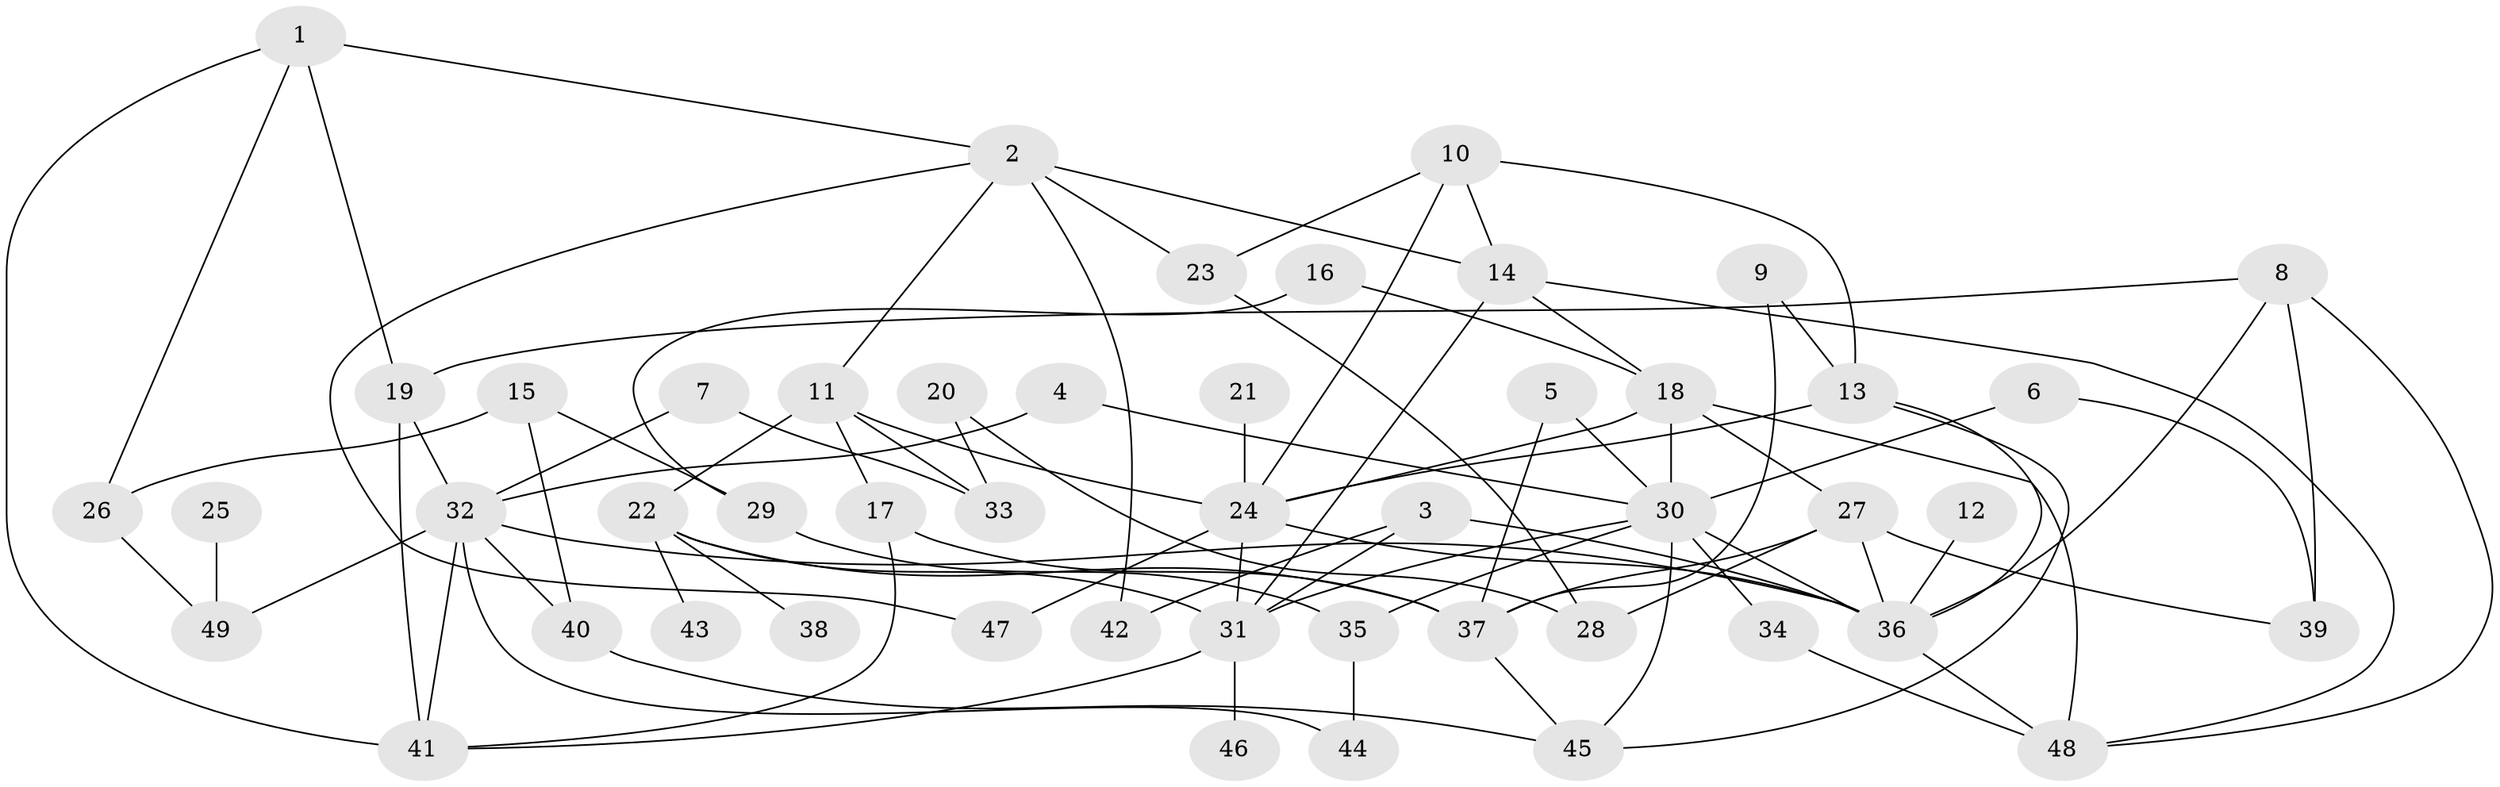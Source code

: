 // original degree distribution, {5: 0.09183673469387756, 4: 0.20408163265306123, 6: 0.01020408163265306, 3: 0.21428571428571427, 9: 0.01020408163265306, 2: 0.29591836734693877, 1: 0.17346938775510204}
// Generated by graph-tools (version 1.1) at 2025/49/03/09/25 03:49:23]
// undirected, 49 vertices, 89 edges
graph export_dot {
graph [start="1"]
  node [color=gray90,style=filled];
  1;
  2;
  3;
  4;
  5;
  6;
  7;
  8;
  9;
  10;
  11;
  12;
  13;
  14;
  15;
  16;
  17;
  18;
  19;
  20;
  21;
  22;
  23;
  24;
  25;
  26;
  27;
  28;
  29;
  30;
  31;
  32;
  33;
  34;
  35;
  36;
  37;
  38;
  39;
  40;
  41;
  42;
  43;
  44;
  45;
  46;
  47;
  48;
  49;
  1 -- 2 [weight=1.0];
  1 -- 19 [weight=1.0];
  1 -- 26 [weight=1.0];
  1 -- 41 [weight=1.0];
  2 -- 11 [weight=1.0];
  2 -- 14 [weight=1.0];
  2 -- 23 [weight=1.0];
  2 -- 42 [weight=1.0];
  2 -- 47 [weight=1.0];
  3 -- 31 [weight=1.0];
  3 -- 36 [weight=1.0];
  3 -- 42 [weight=1.0];
  4 -- 30 [weight=1.0];
  4 -- 32 [weight=1.0];
  5 -- 30 [weight=1.0];
  5 -- 37 [weight=1.0];
  6 -- 30 [weight=1.0];
  6 -- 39 [weight=1.0];
  7 -- 32 [weight=1.0];
  7 -- 33 [weight=1.0];
  8 -- 19 [weight=1.0];
  8 -- 36 [weight=1.0];
  8 -- 39 [weight=1.0];
  8 -- 48 [weight=1.0];
  9 -- 13 [weight=1.0];
  9 -- 37 [weight=1.0];
  10 -- 13 [weight=1.0];
  10 -- 14 [weight=1.0];
  10 -- 23 [weight=1.0];
  10 -- 24 [weight=1.0];
  11 -- 17 [weight=1.0];
  11 -- 22 [weight=1.0];
  11 -- 24 [weight=1.0];
  11 -- 33 [weight=1.0];
  12 -- 36 [weight=1.0];
  13 -- 24 [weight=1.0];
  13 -- 36 [weight=1.0];
  13 -- 45 [weight=1.0];
  14 -- 18 [weight=1.0];
  14 -- 31 [weight=1.0];
  14 -- 48 [weight=1.0];
  15 -- 26 [weight=1.0];
  15 -- 29 [weight=1.0];
  15 -- 40 [weight=1.0];
  16 -- 18 [weight=1.0];
  16 -- 29 [weight=1.0];
  17 -- 37 [weight=1.0];
  17 -- 41 [weight=1.0];
  18 -- 24 [weight=1.0];
  18 -- 27 [weight=1.0];
  18 -- 30 [weight=1.0];
  18 -- 48 [weight=1.0];
  19 -- 32 [weight=1.0];
  19 -- 41 [weight=1.0];
  20 -- 28 [weight=1.0];
  20 -- 33 [weight=1.0];
  21 -- 24 [weight=1.0];
  22 -- 31 [weight=1.0];
  22 -- 37 [weight=1.0];
  22 -- 38 [weight=1.0];
  22 -- 43 [weight=1.0];
  23 -- 28 [weight=1.0];
  24 -- 31 [weight=1.0];
  24 -- 36 [weight=1.0];
  24 -- 47 [weight=1.0];
  25 -- 49 [weight=1.0];
  26 -- 49 [weight=1.0];
  27 -- 28 [weight=1.0];
  27 -- 36 [weight=1.0];
  27 -- 37 [weight=1.0];
  27 -- 39 [weight=1.0];
  29 -- 35 [weight=1.0];
  30 -- 31 [weight=1.0];
  30 -- 34 [weight=1.0];
  30 -- 35 [weight=1.0];
  30 -- 36 [weight=1.0];
  30 -- 45 [weight=1.0];
  31 -- 41 [weight=1.0];
  31 -- 46 [weight=1.0];
  32 -- 36 [weight=1.0];
  32 -- 40 [weight=1.0];
  32 -- 41 [weight=1.0];
  32 -- 44 [weight=1.0];
  32 -- 49 [weight=1.0];
  34 -- 48 [weight=1.0];
  35 -- 44 [weight=1.0];
  36 -- 48 [weight=1.0];
  37 -- 45 [weight=1.0];
  40 -- 45 [weight=1.0];
}
